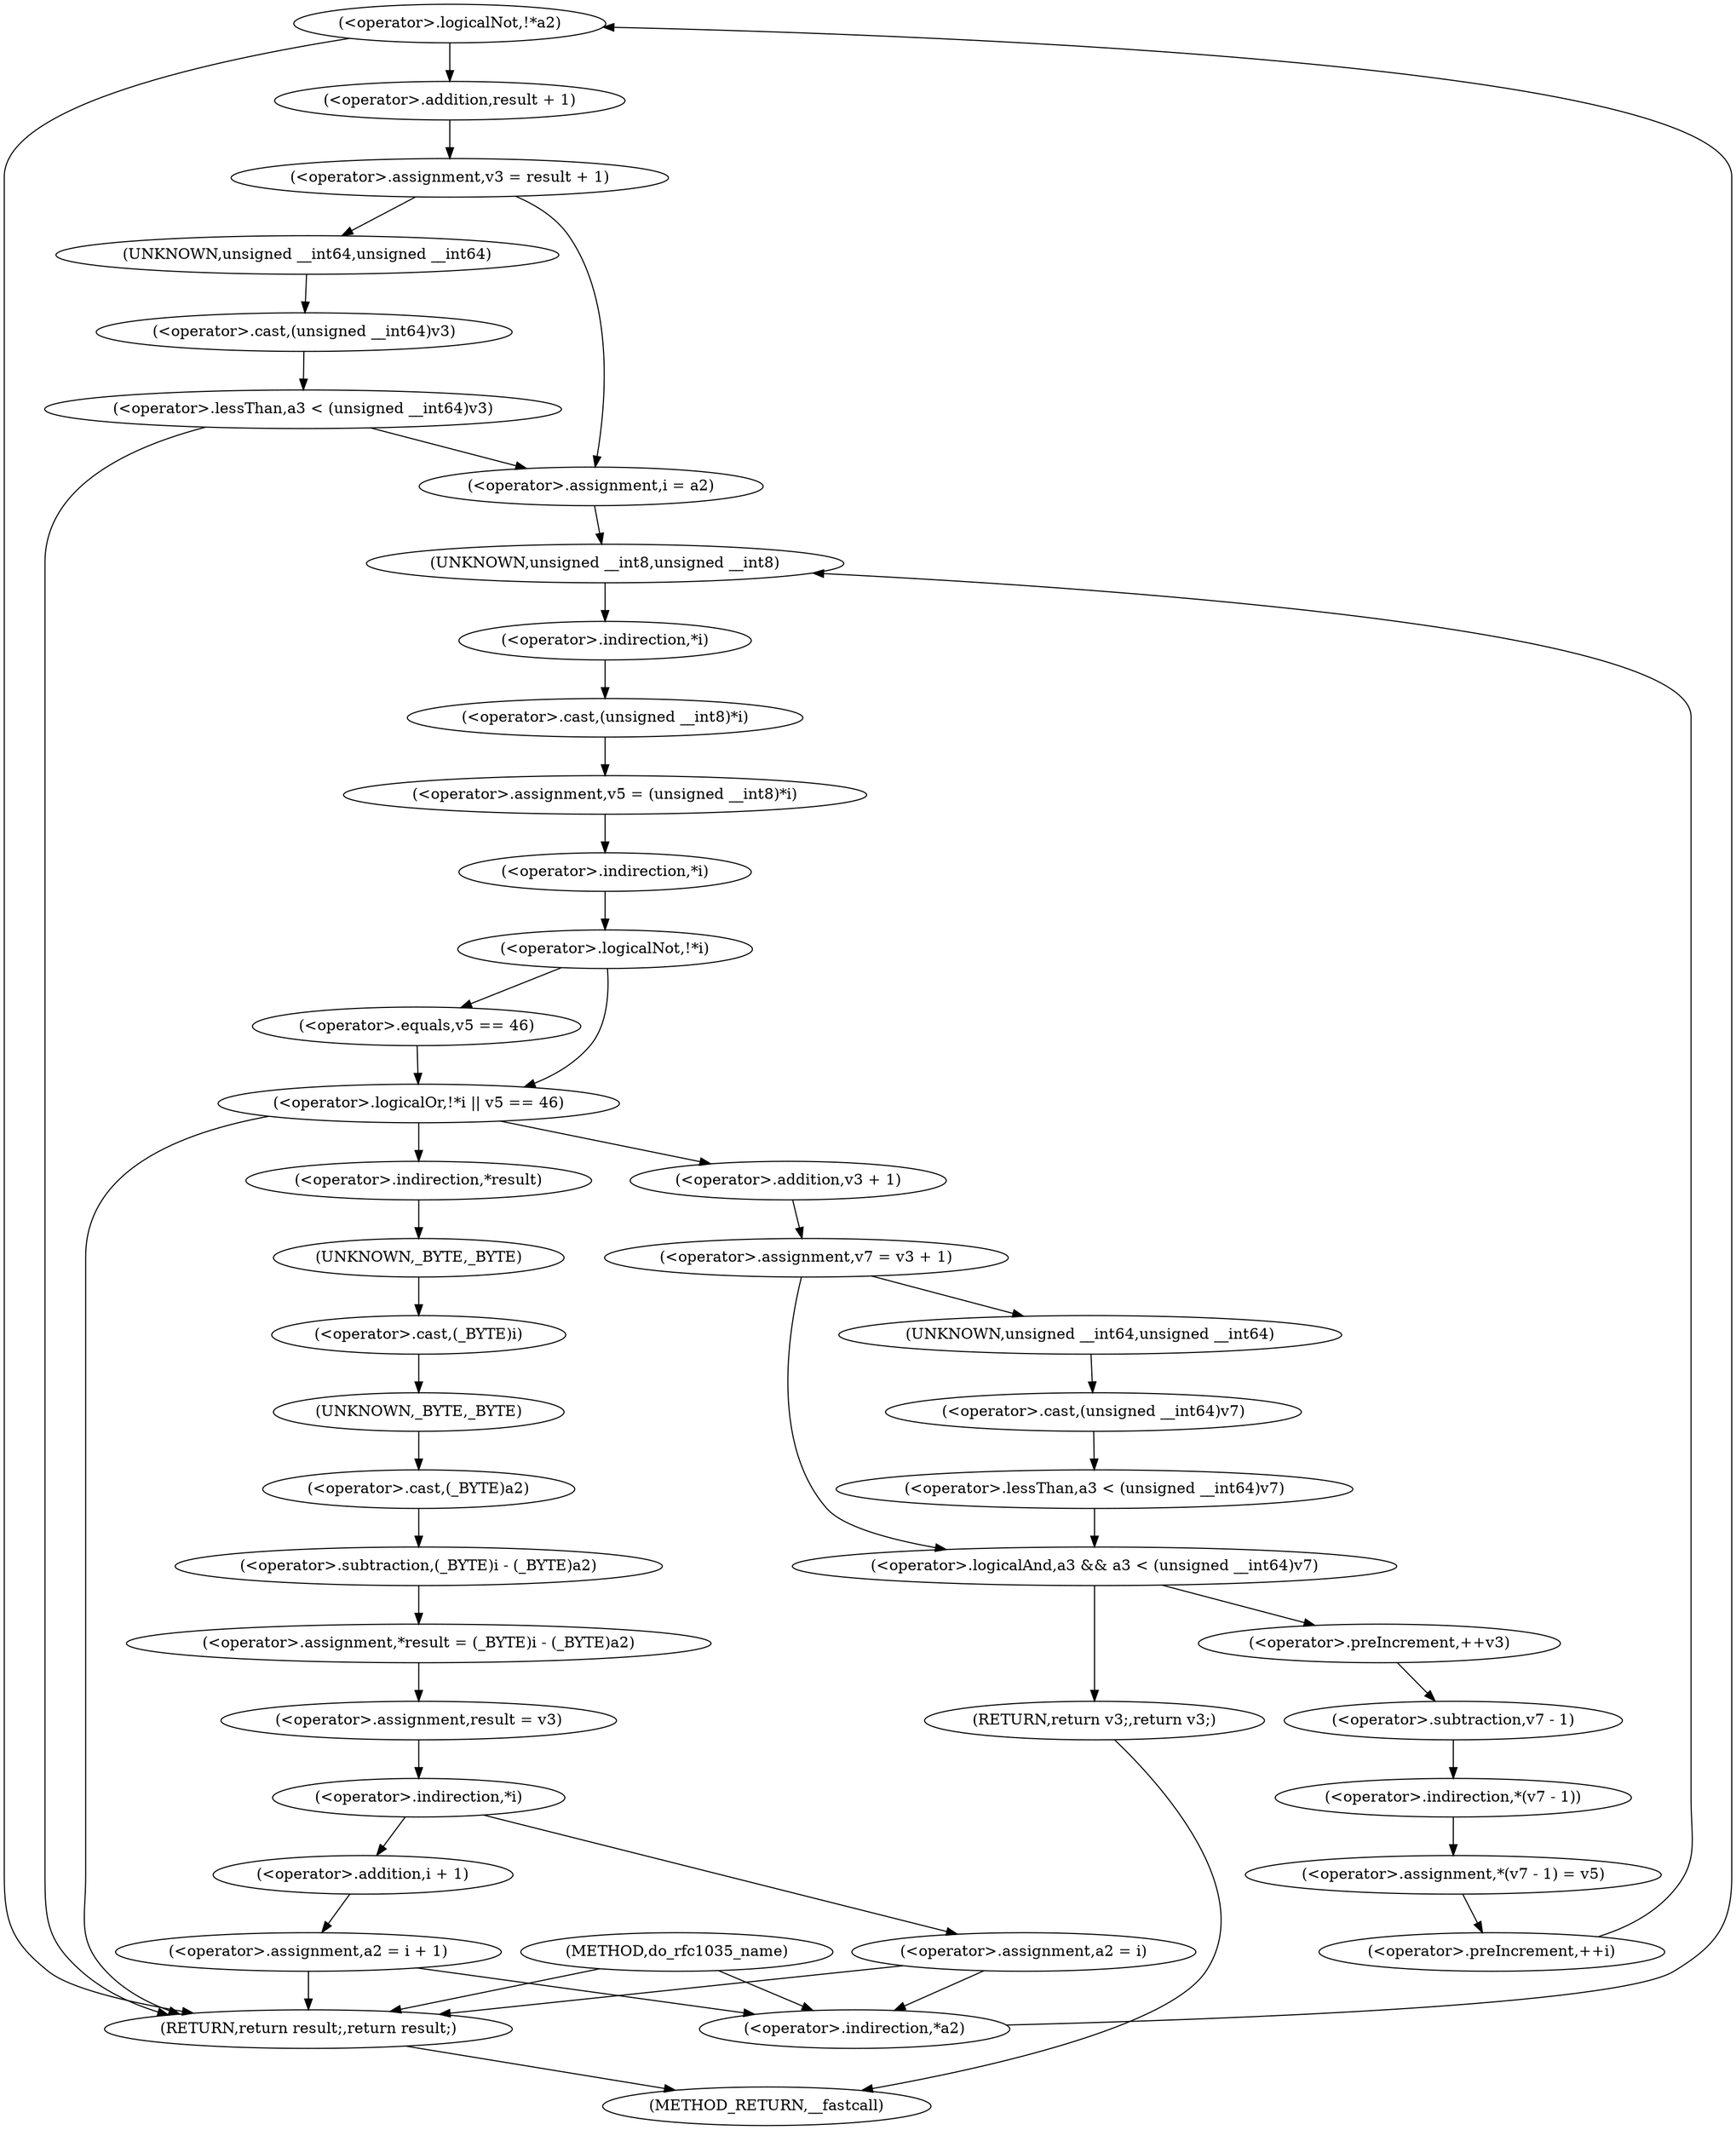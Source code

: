 digraph do_rfc1035_name {  
"1000118" [label = "(<operator>.logicalNot,!*a2)" ]
"1000119" [label = "(<operator>.indirection,*a2)" ]
"1000122" [label = "(<operator>.assignment,v3 = result + 1)" ]
"1000124" [label = "(<operator>.addition,result + 1)" ]
"1000131" [label = "(<operator>.lessThan,a3 < (unsigned __int64)v3)" ]
"1000133" [label = "(<operator>.cast,(unsigned __int64)v3)" ]
"1000134" [label = "(UNKNOWN,unsigned __int64,unsigned __int64)" ]
"1000138" [label = "(<operator>.assignment,i = a2)" ]
"1000141" [label = "(<operator>.preIncrement,++i)" ]
"1000144" [label = "(<operator>.assignment,v5 = (unsigned __int8)*i)" ]
"1000146" [label = "(<operator>.cast,(unsigned __int8)*i)" ]
"1000147" [label = "(UNKNOWN,unsigned __int8,unsigned __int8)" ]
"1000148" [label = "(<operator>.indirection,*i)" ]
"1000151" [label = "(<operator>.logicalOr,!*i || v5 == 46)" ]
"1000152" [label = "(<operator>.logicalNot,!*i)" ]
"1000153" [label = "(<operator>.indirection,*i)" ]
"1000155" [label = "(<operator>.equals,v5 == 46)" ]
"1000159" [label = "(<operator>.assignment,v7 = v3 + 1)" ]
"1000161" [label = "(<operator>.addition,v3 + 1)" ]
"1000165" [label = "(<operator>.logicalAnd,a3 && a3 < (unsigned __int64)v7)" ]
"1000167" [label = "(<operator>.lessThan,a3 < (unsigned __int64)v7)" ]
"1000169" [label = "(<operator>.cast,(unsigned __int64)v7)" ]
"1000170" [label = "(UNKNOWN,unsigned __int64,unsigned __int64)" ]
"1000172" [label = "(RETURN,return v3;,return v3;)" ]
"1000174" [label = "(<operator>.preIncrement,++v3)" ]
"1000176" [label = "(<operator>.assignment,*(v7 - 1) = v5)" ]
"1000177" [label = "(<operator>.indirection,*(v7 - 1))" ]
"1000178" [label = "(<operator>.subtraction,v7 - 1)" ]
"1000182" [label = "(<operator>.assignment,*result = (_BYTE)i - (_BYTE)a2)" ]
"1000183" [label = "(<operator>.indirection,*result)" ]
"1000185" [label = "(<operator>.subtraction,(_BYTE)i - (_BYTE)a2)" ]
"1000186" [label = "(<operator>.cast,(_BYTE)i)" ]
"1000187" [label = "(UNKNOWN,_BYTE,_BYTE)" ]
"1000189" [label = "(<operator>.cast,(_BYTE)a2)" ]
"1000190" [label = "(UNKNOWN,_BYTE,_BYTE)" ]
"1000192" [label = "(<operator>.assignment,result = v3)" ]
"1000196" [label = "(<operator>.indirection,*i)" ]
"1000198" [label = "(<operator>.assignment,a2 = i + 1)" ]
"1000200" [label = "(<operator>.addition,i + 1)" ]
"1000204" [label = "(<operator>.assignment,a2 = i)" ]
"1000207" [label = "(RETURN,return result;,return result;)" ]
"1000105" [label = "(METHOD,do_rfc1035_name)" ]
"1000209" [label = "(METHOD_RETURN,__fastcall)" ]
  "1000118" -> "1000207" 
  "1000118" -> "1000124" 
  "1000119" -> "1000118" 
  "1000122" -> "1000134" 
  "1000122" -> "1000138" 
  "1000124" -> "1000122" 
  "1000131" -> "1000207" 
  "1000131" -> "1000138" 
  "1000133" -> "1000131" 
  "1000134" -> "1000133" 
  "1000138" -> "1000147" 
  "1000141" -> "1000147" 
  "1000144" -> "1000153" 
  "1000146" -> "1000144" 
  "1000147" -> "1000148" 
  "1000148" -> "1000146" 
  "1000151" -> "1000183" 
  "1000151" -> "1000207" 
  "1000151" -> "1000161" 
  "1000152" -> "1000151" 
  "1000152" -> "1000155" 
  "1000153" -> "1000152" 
  "1000155" -> "1000151" 
  "1000159" -> "1000165" 
  "1000159" -> "1000170" 
  "1000161" -> "1000159" 
  "1000165" -> "1000172" 
  "1000165" -> "1000174" 
  "1000167" -> "1000165" 
  "1000169" -> "1000167" 
  "1000170" -> "1000169" 
  "1000172" -> "1000209" 
  "1000174" -> "1000178" 
  "1000176" -> "1000141" 
  "1000177" -> "1000176" 
  "1000178" -> "1000177" 
  "1000182" -> "1000192" 
  "1000183" -> "1000187" 
  "1000185" -> "1000182" 
  "1000186" -> "1000190" 
  "1000187" -> "1000186" 
  "1000189" -> "1000185" 
  "1000190" -> "1000189" 
  "1000192" -> "1000196" 
  "1000196" -> "1000200" 
  "1000196" -> "1000204" 
  "1000198" -> "1000119" 
  "1000198" -> "1000207" 
  "1000200" -> "1000198" 
  "1000204" -> "1000119" 
  "1000204" -> "1000207" 
  "1000207" -> "1000209" 
  "1000105" -> "1000119" 
  "1000105" -> "1000207" 
}

